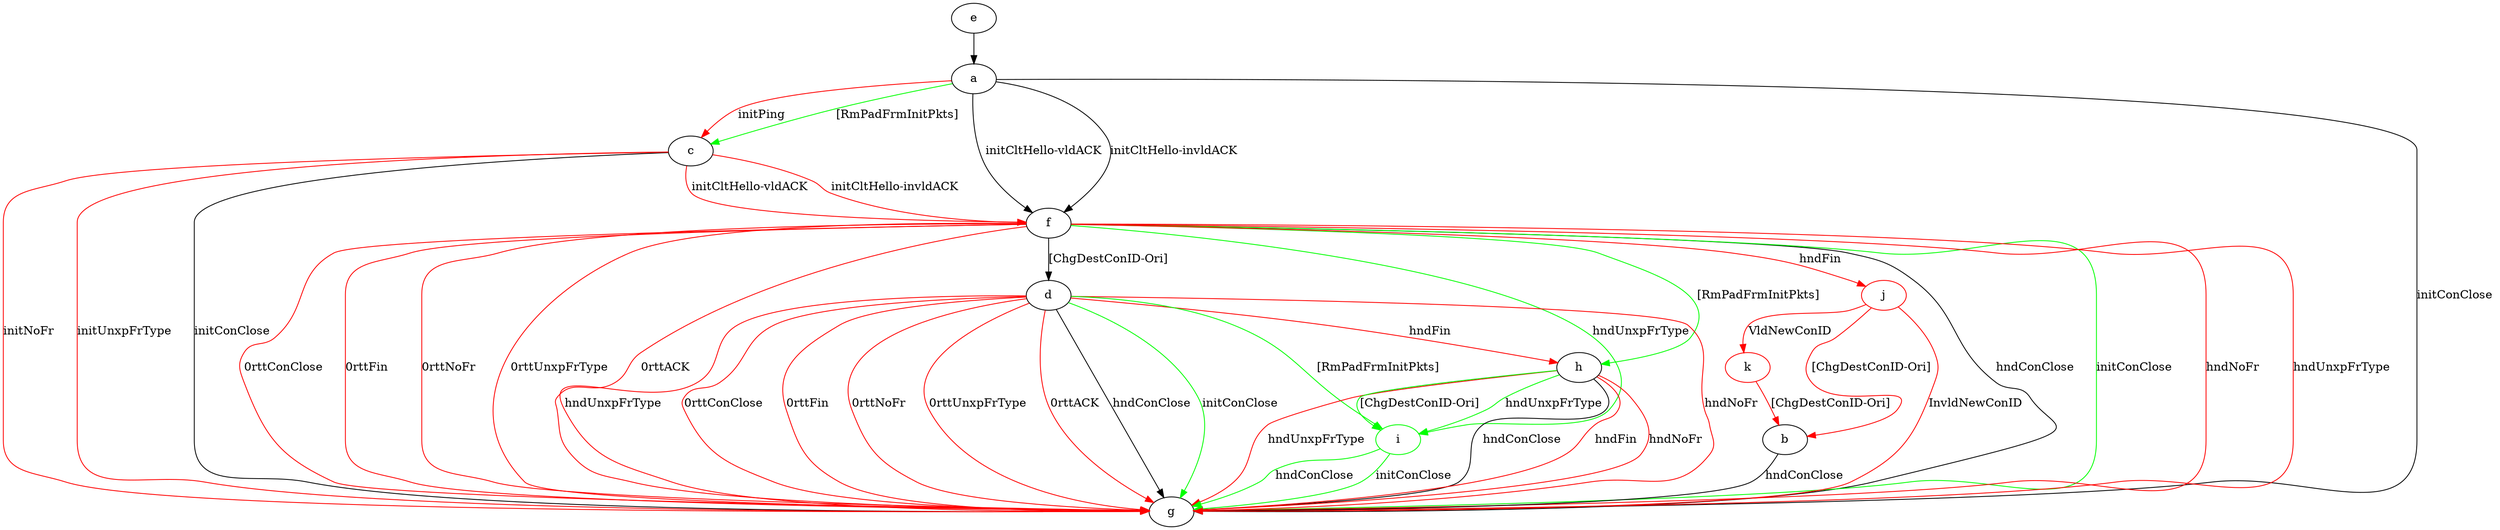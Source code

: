 digraph "" {
	a -> c	[key=0,
		color=green,
		label="[RmPadFrmInitPkts] "];
	a -> c	[key=1,
		color=red,
		label="initPing "];
	a -> f	[key=0,
		label="initCltHello-vldACK "];
	a -> f	[key=1,
		label="initCltHello-invldACK "];
	a -> g	[key=0,
		label="initConClose "];
	b -> g	[key=0,
		label="hndConClose "];
	c -> f	[key=0,
		color=red,
		label="initCltHello-vldACK "];
	c -> f	[key=1,
		color=red,
		label="initCltHello-invldACK "];
	c -> g	[key=0,
		label="initConClose "];
	c -> g	[key=1,
		color=red,
		label="initNoFr "];
	c -> g	[key=2,
		color=red,
		label="initUnxpFrType "];
	d -> g	[key=0,
		label="hndConClose "];
	d -> g	[key=1,
		color=green,
		label="initConClose "];
	d -> g	[key=2,
		color=red,
		label="hndNoFr "];
	d -> g	[key=3,
		color=red,
		label="hndUnxpFrType "];
	d -> g	[key=4,
		color=red,
		label="0rttConClose "];
	d -> g	[key=5,
		color=red,
		label="0rttFin "];
	d -> g	[key=6,
		color=red,
		label="0rttNoFr "];
	d -> g	[key=7,
		color=red,
		label="0rttUnxpFrType "];
	d -> g	[key=8,
		color=red,
		label="0rttACK "];
	d -> h	[key=0,
		color=red,
		label="hndFin "];
	i	[color=green];
	d -> i	[key=0,
		color=green,
		label="[RmPadFrmInitPkts] "];
	e -> a	[key=0];
	f -> d	[key=0,
		label="[ChgDestConID-Ori] "];
	f -> g	[key=0,
		label="hndConClose "];
	f -> g	[key=1,
		color=green,
		label="initConClose "];
	f -> g	[key=2,
		color=red,
		label="hndNoFr "];
	f -> g	[key=3,
		color=red,
		label="hndUnxpFrType "];
	f -> g	[key=4,
		color=red,
		label="0rttConClose "];
	f -> g	[key=5,
		color=red,
		label="0rttFin "];
	f -> g	[key=6,
		color=red,
		label="0rttNoFr "];
	f -> g	[key=7,
		color=red,
		label="0rttUnxpFrType "];
	f -> g	[key=8,
		color=red,
		label="0rttACK "];
	f -> h	[key=0,
		color=green,
		label="[RmPadFrmInitPkts] "];
	f -> i	[key=0,
		color=green,
		label="hndUnxpFrType "];
	j	[color=red];
	f -> j	[key=0,
		color=red,
		label="hndFin "];
	h -> g	[key=0,
		label="hndConClose "];
	h -> g	[key=1,
		color=red,
		label="hndFin "];
	h -> g	[key=2,
		color=red,
		label="hndNoFr "];
	h -> g	[key=3,
		color=red,
		label="hndUnxpFrType "];
	h -> i	[key=0,
		color=green,
		label="hndUnxpFrType "];
	h -> i	[key=1,
		color=green,
		label="[ChgDestConID-Ori] "];
	i -> g	[key=0,
		color=green,
		label="initConClose "];
	i -> g	[key=1,
		color=green,
		label="hndConClose "];
	j -> b	[key=0,
		color=red,
		label="[ChgDestConID-Ori] "];
	j -> g	[key=0,
		color=red,
		label="InvldNewConID "];
	k	[color=red];
	j -> k	[key=0,
		color=red,
		label="VldNewConID "];
	k -> b	[key=0,
		color=red,
		label="[ChgDestConID-Ori] "];
}
